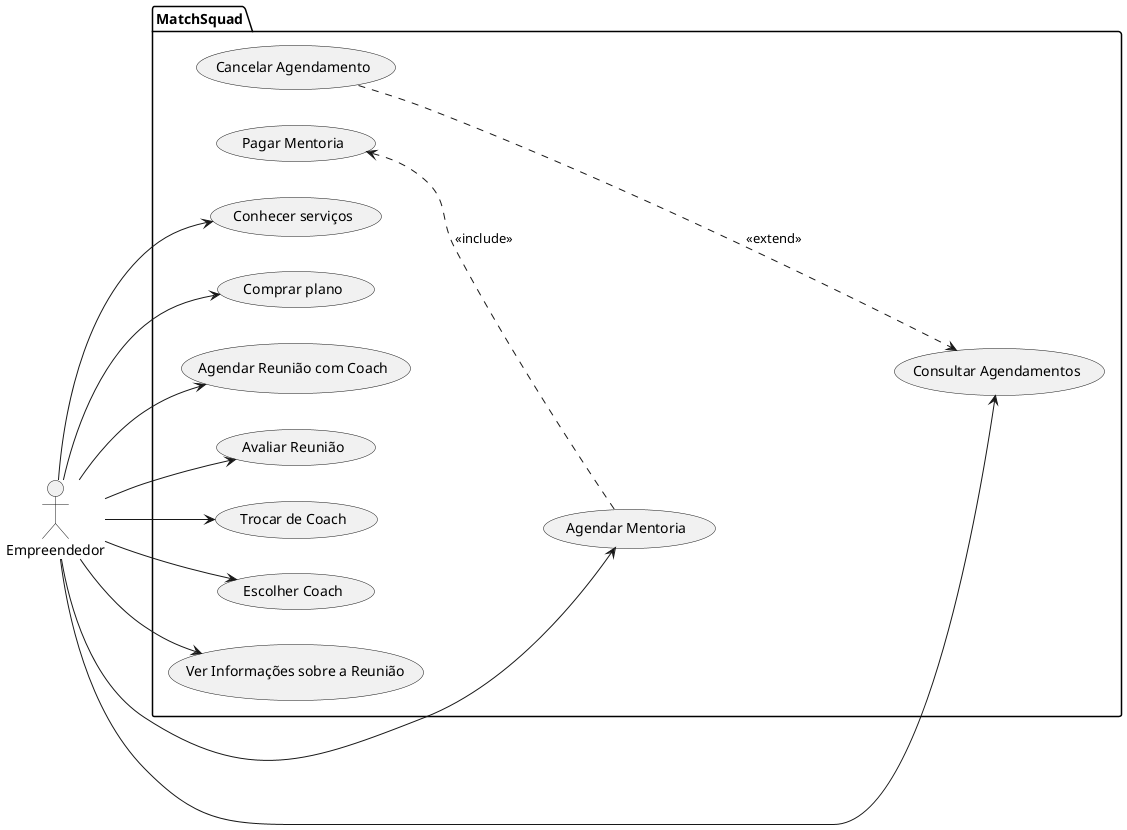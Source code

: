 @startuml "Empreendedor use-cases"
left to right direction
actor Empreendedor as E
package MatchSquad {
usecase "Conhecer serviços" as UC1
usecase "Comprar plano" as UC2
usecase "Agendar Mentoria" as UC3
usecase "Pagar Mentoria" as UC4
usecase "Agendar Reunião com Coach" as UC5
usecase "Cancelar Agendamento" as UC6
usecase "Avaliar Reunião" as UC7
usecase "Trocar de Coach" as UC8
usecase "Consultar Agendamentos" as UC9
usecase "Escolher Coach" as UC10
usecase "Ver Informações sobre a Reunião" as UC11
}
E --> UC1
E --> UC2
E --> UC3
E --> UC5
E --> UC7
E --> UC9
E --> UC8
E --> UC10
E --> UC11

(UC3).up.>(UC4): <<include>>
(UC9)<..up..(UC6): <<extend>>

@enduml
